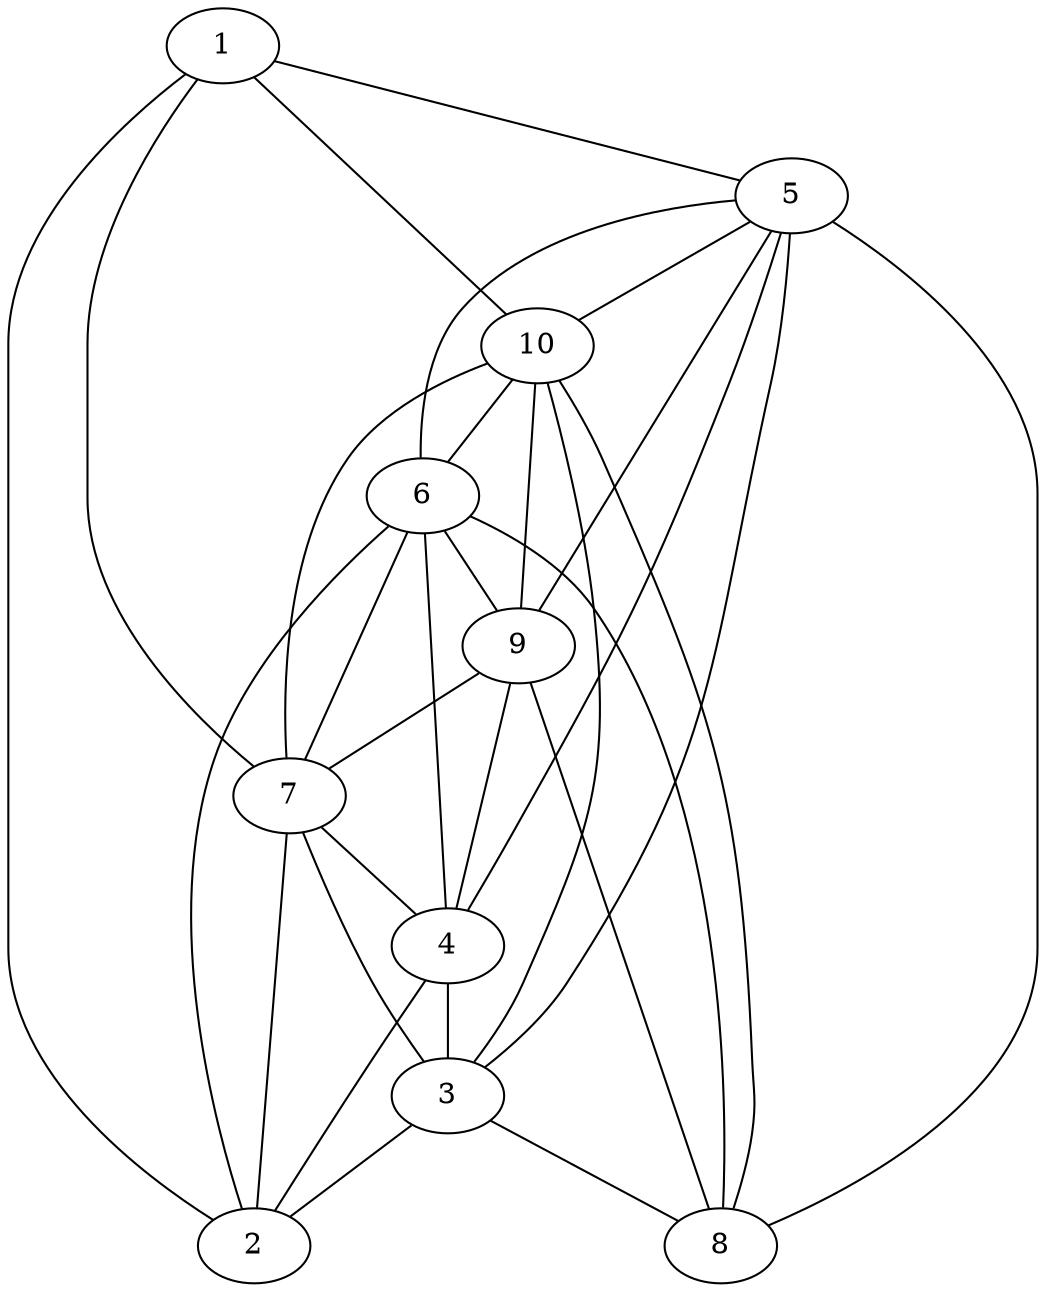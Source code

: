 graph G {
1 -- 5;
2 -- 1;
2 -- 7;
3 -- 2;
3 -- 8;
3 -- 5;
3 -- 10;
3 -- 7;
4 -- 9;
4 -- 2;
4 -- 3;
5 -- 4;
5 -- 9;
5 -- 10;
6 -- 4;
6 -- 5;
6 -- 2;
6 -- 9;
6 -- 8;
7 -- 4;
7 -- 6;
7 -- 1;
8 -- 10;
8 -- 5;
8 -- 9;
9 -- 7;
10 -- 1;
10 -- 9;
10 -- 7;
10 -- 6;
}